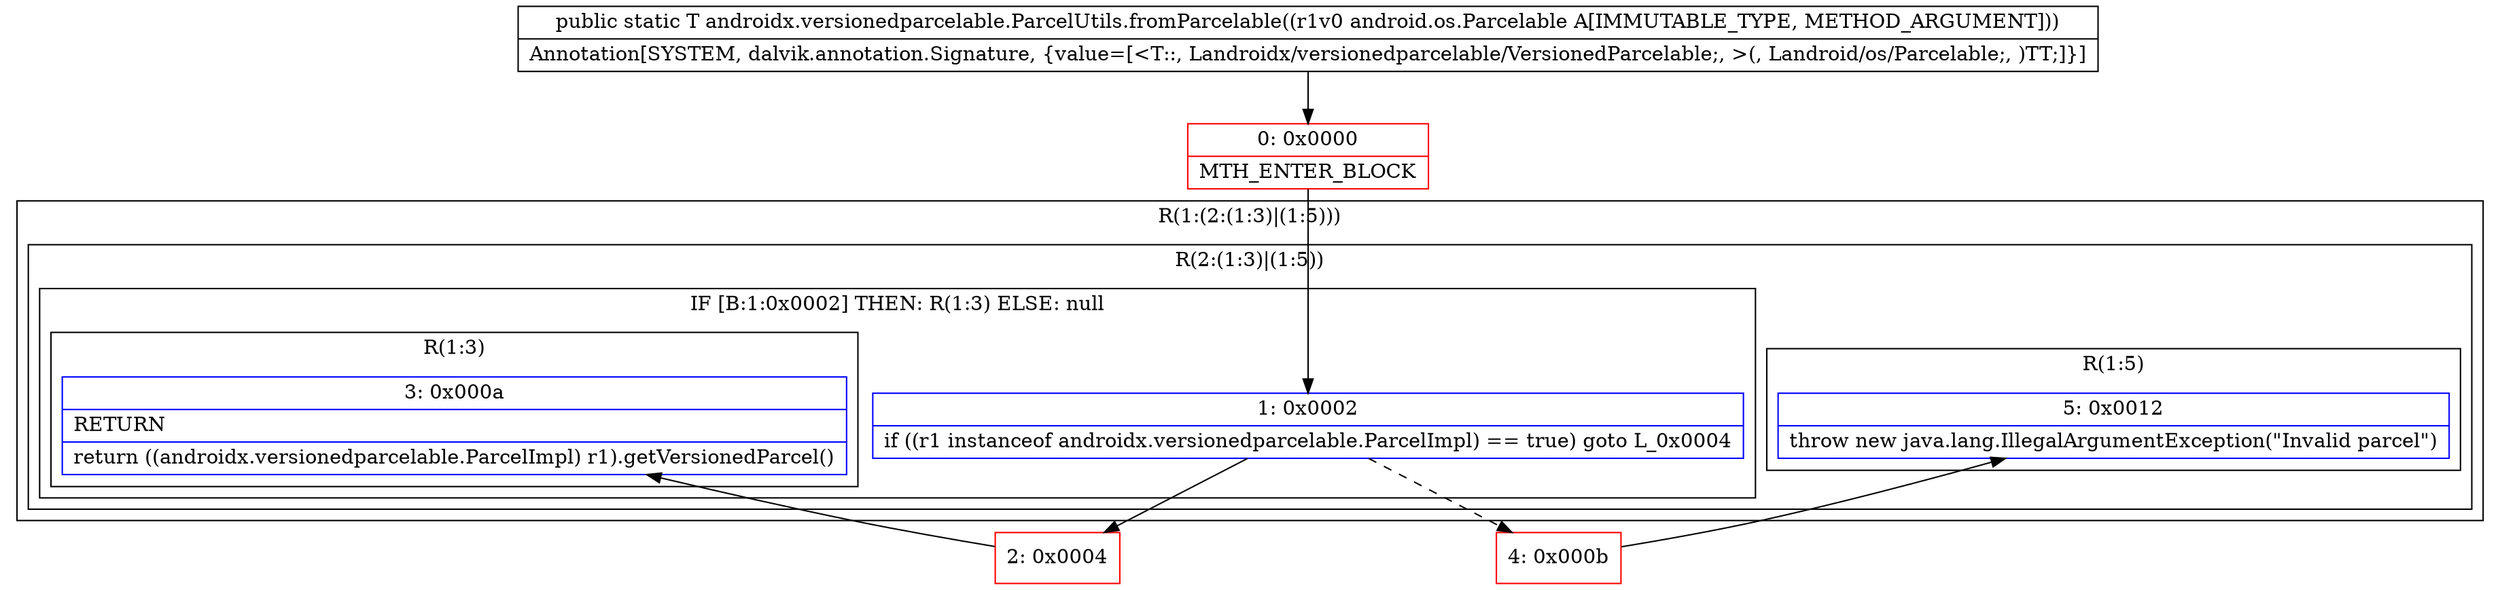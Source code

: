 digraph "CFG forandroidx.versionedparcelable.ParcelUtils.fromParcelable(Landroid\/os\/Parcelable;)Landroidx\/versionedparcelable\/VersionedParcelable;" {
subgraph cluster_Region_628944680 {
label = "R(1:(2:(1:3)|(1:5)))";
node [shape=record,color=blue];
subgraph cluster_Region_1245076598 {
label = "R(2:(1:3)|(1:5))";
node [shape=record,color=blue];
subgraph cluster_IfRegion_129915812 {
label = "IF [B:1:0x0002] THEN: R(1:3) ELSE: null";
node [shape=record,color=blue];
Node_1 [shape=record,label="{1\:\ 0x0002|if ((r1 instanceof androidx.versionedparcelable.ParcelImpl) == true) goto L_0x0004\l}"];
subgraph cluster_Region_259487821 {
label = "R(1:3)";
node [shape=record,color=blue];
Node_3 [shape=record,label="{3\:\ 0x000a|RETURN\l|return ((androidx.versionedparcelable.ParcelImpl) r1).getVersionedParcel()\l}"];
}
}
subgraph cluster_Region_1295045412 {
label = "R(1:5)";
node [shape=record,color=blue];
Node_5 [shape=record,label="{5\:\ 0x0012|throw new java.lang.IllegalArgumentException(\"Invalid parcel\")\l}"];
}
}
}
Node_0 [shape=record,color=red,label="{0\:\ 0x0000|MTH_ENTER_BLOCK\l}"];
Node_2 [shape=record,color=red,label="{2\:\ 0x0004}"];
Node_4 [shape=record,color=red,label="{4\:\ 0x000b}"];
MethodNode[shape=record,label="{public static T androidx.versionedparcelable.ParcelUtils.fromParcelable((r1v0 android.os.Parcelable A[IMMUTABLE_TYPE, METHOD_ARGUMENT]))  | Annotation[SYSTEM, dalvik.annotation.Signature, \{value=[\<T::, Landroidx\/versionedparcelable\/VersionedParcelable;, \>(, Landroid\/os\/Parcelable;, )TT;]\}]\l}"];
MethodNode -> Node_0;
Node_1 -> Node_2;
Node_1 -> Node_4[style=dashed];
Node_0 -> Node_1;
Node_2 -> Node_3;
Node_4 -> Node_5;
}

